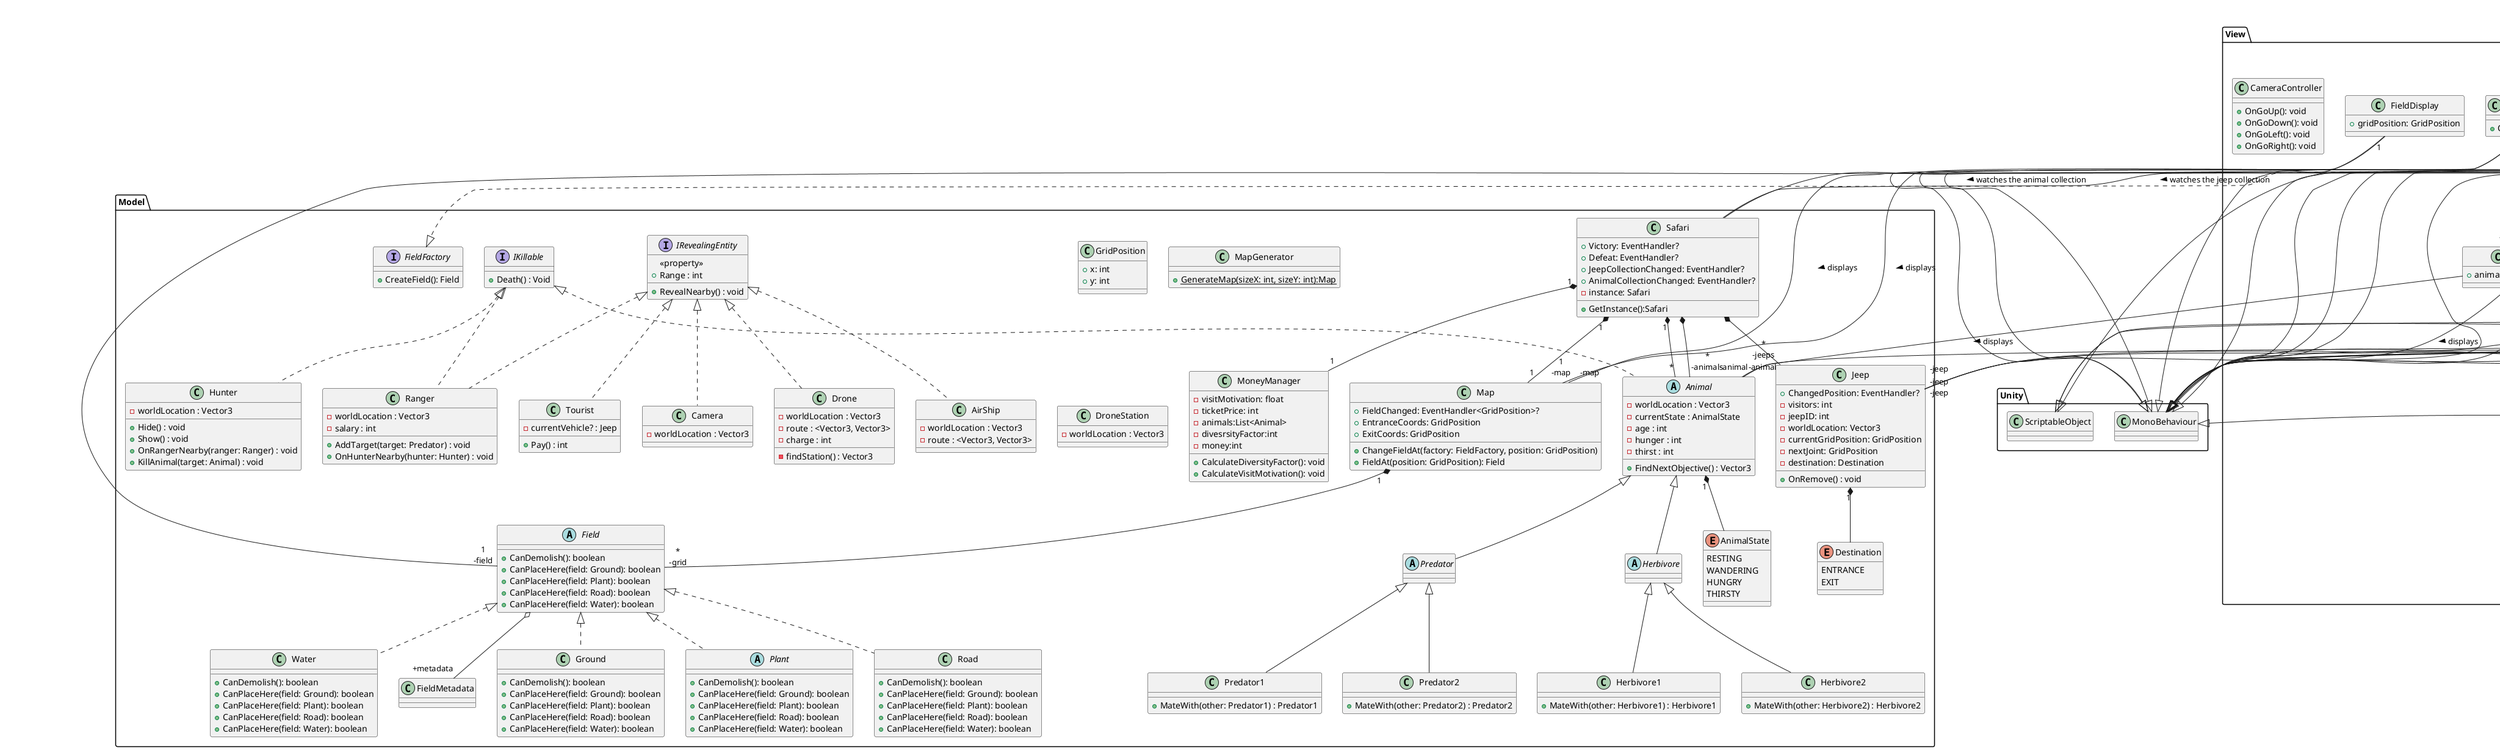 @startuml jeep

namespace Model{

class Jeep{
 +ChangedPosition: EventHandler?
 -visitors: int
 -jeepID: int
 -worldLocation: Vector3
  /' for a* representation for the pathfinding '/
 -currentGridPosition: GridPosition
 -nextJoint: GridPosition
 -destination: Destination

 +OnRemove() : void
}

enum Destination{
    ENTRANCE
    EXIT
}

Jeep "1" *-- Destination

class Map{
    +FieldChanged: EventHandler<GridPosition>?
    +EntranceCoords: GridPosition
    +ExitCoords: GridPosition
    +ChangeFieldAt(factory: FieldFactory, position: GridPosition)
    +FieldAt(position: GridPosition): Field
}

class GridPosition{
    +x: int
    +y: int
}

abstract class Field{
    +CanDemolish(): boolean
    +CanPlaceHere(field: Ground): boolean
    +CanPlaceHere(field: Plant): boolean
    +CanPlaceHere(field: Road): boolean
    +CanPlaceHere(field: Water): boolean

}

class Ground{
    +CanDemolish(): boolean
    +CanPlaceHere(field: Ground): boolean
    +CanPlaceHere(field: Plant): boolean
    +CanPlaceHere(field: Road): boolean
    +CanPlaceHere(field: Water): boolean

}

abstract class Plant{
    +CanDemolish(): boolean
    +CanPlaceHere(field: Ground): boolean
    +CanPlaceHere(field: Plant): boolean
    +CanPlaceHere(field: Road): boolean
    +CanPlaceHere(field: Water): boolean

}

class Road{
    +CanDemolish(): boolean
    +CanPlaceHere(field: Ground): boolean
    +CanPlaceHere(field: Plant): boolean
    +CanPlaceHere(field: Road): boolean
    +CanPlaceHere(field: Water): boolean

}

class Water{
    +CanDemolish(): boolean
    +CanPlaceHere(field: Ground): boolean
    +CanPlaceHere(field: Plant): boolean
    +CanPlaceHere(field: Road): boolean
    +CanPlaceHere(field: Water): boolean
}

Map "1" *-- "*\n-grid" Field
Field <|.. Ground
Field <|.. Plant
Field <|.. Road
Field <|.. Water
Field  o-- "+metadata" FieldMetadata


interface FieldFactory{
    +CreateField(): Field
}

class MapGenerator{
    +{static} GenerateMap(sizeX: int, sizeY: int):Map
}


class MoneyManager{
  -visitMotivation: float 
  -ticketPrice: int 
  -animals:List<Animal>
  -divesrsityFactor:int
  -money:int
  
  
/' visitMotivation is derived from 
ticketprice and divesrsity and overall number of animals '/
 +CalculateDiversityFactor(): void
 +CalculateVisitMotivation(): void
 

}


interface IRevealingEntity{
    <<property>>
    + Range : int
    
    + RevealNearby() : void
}

interface IKillable{
    + Death() : Void
}

class Ranger{
    - worldLocation : Vector3
    - salary : int
    + AddTarget(target: Predator) : void
    + OnHunterNearby(hunter: Hunter) : void
}

class Hunter{
    - worldLocation : Vector3
    + Hide() : void
    + Show() : void
    + OnRangerNearby(ranger: Ranger) : void
    + KillAnimal(target: Animal) : void
}

class Camera{
    - worldLocation : Vector3
}
class Drone{
    - worldLocation : Vector3
    - route : <Vector3, Vector3>
    - charge : int
    - findStation() : Vector3
}
class DroneStation{
    - worldLocation : Vector3
}
class AirShip{
    - worldLocation : Vector3
    - route : <Vector3, Vector3>
}

class Tourist{
    - currentVehicle? : Jeep
    + Pay() : int
}


IRevealingEntity <|.. Ranger
IRevealingEntity <|.. Camera
IRevealingEntity <|.. Drone
IRevealingEntity <|.. AirShip
IRevealingEntity <|.. Tourist

enum AnimalState{
    RESTING
    WANDERING
    HUNGRY
    THIRSTY
}

abstract class Animal{
    - worldLocation : Vector3
    - currentState : AnimalState
    - age : int
    - hunger : int
    - thirst : int
    + FindNextObjective() : Vector3
}

Animal "1" *-- AnimalState

abstract class Predator extends Animal{

}
class Predator1 extends Predator{
    + MateWith(other: Predator1) : Predator1
}
class Predator2 extends Predator{
    + MateWith(other: Predator2) : Predator2
}
abstract class Herbivore extends Animal{

}
class Herbivore1 extends Herbivore{
    + MateWith(other: Herbivore1) : Herbivore1
}
class Herbivore2 extends Herbivore{
    + MateWith(other: Herbivore2) : Herbivore2
}



Safari "1" *-- "*" Animal

IKillable <|.. Hunter
IKillable <|.. Ranger
IKillable <|.. Animal

class Safari{
    +Victory: EventHandler?
    +Defeat: EventHandler?
    +JeepCollectionChanged: EventHandler?
    +AnimalCollectionChanged: EventHandler?
    -instance: Safari
    +GetInstance():Safari

}

Safari "1" *-- "1" Map
Safari  *-- "*\n-animals" Animal
Safari  *-- "*\n-jeeps" Jeep
Safari "1" *-- "1" MoneyManager
}
namespace View{
class AnimalShopUIController{
    +OnSellClick():void
    +OnClose():void
    +Open():void
}

class AnimalShopListingController{
    -notEnoughMoney: boolean
    +Selected: UnityEvent
    +OnClick(): void
    +SetNotEnoughMoneyState(s: boolean): void
}
}
class View.GhostAnimalDisplay{
    +animalPrefabs: GameObject[]
}

namespace View{
abstract class AnimalShopItem{
    +icon: GameObject
}

class AnimalMetadata{
    +cost: int
    +sellsFor: int
}
}

class Unity.MonoBehaviour{}
class Unity.ScriptableObject{}

AnimalShopItem --|> ScriptableObject
AnimalShopUIController --|> MonoBehaviour
AnimalShopListingController --|> MonoBehaviour
GhostAnimalDisplay  --|> MonoBehaviour
AnimalShopUIController  o-- "1\n+shopItems" AnimalShopItem

AnimalShopUIController *-- "*" AnimalShopListingController : creates >

AnimalShopListingController -- "shopItem" AnimalShopItem : displays >

GhostAnimalDisplay -- "-animal" Animal: displays >

AnimalShopItem o-- AnimalMetadata

AnimalShopUIController *-- GhostAnimalDisplay : displays >

class View.AnimalDisplay{
    +animalPrefabs: GameObject[]
}

AnimalDisplay --|> MonoBehaviour
AnimalDisplay -- "-animal" Animal: displays >

namespace View{
class AnimalCollectionController{

}

MonoBehaviour <|-- AnimalDisplay
AnimalDisplay -- "-jeep" Jeep: displays >

AnimalCollectionController *-- "-displayers" AnimalDisplay: manages lifecycle >

AnimalCollectionController -- Safari: watches the animal collection > 


class SecurityShopUIController{
    + OpenAnimalShop() : void
    + OpenBuildMenu() : void
}

class SecurityShopListingController{
    -notEnoughMoney: boolean
    +Selected: UnityEvent
    +OnClick(): void
    +SetNotEnoughMoneyState(s: boolean): void
}

abstract class SecurityShopItem{
    + icon : GameObject
}

class SecurityItemMetadata{
    +cost: int
}

SecurityShopItem --|> ScriptableObject
SecurityShopUIController --|> MonoBehaviour
SecurityShopListingController --|> MonoBehaviour

SecurityShopUIController  o-- "1\n+shopItems" SecurityShopItem

SecurityShopUIController *-- "*" SecurityShopListingController : creates >

SecurityShopListingController -- "shopItem" SecurityShopItem : displays >


SecurityShopItem o-- SecurityItemMetadata

class BuildingUIController{
    +OnDemolishClick():void
    +OnClose():void
    +Open():void
}

class ShopListingController{
    -notEnoughMoney: boolean
    +Selected: UnityEvent
    +OnClick(): void
    +SetNotEnoughMoneyState(s: boolean): void
}

class BuilderGridController{
    +IsOpened:bool
    +Open()
    +Close()
}

class BuilderCell{
    -isHovered: bool
    -isForbidden: bool
    +OnClick()
    +OnHover()
    +SetForbiddenState(forbidden:bool)
}

BuilderGridController "controller" *-- "*\n-cells" BuilderCell : creates >

BuildingUIController  o-- "1\n-grid" BuilderGridController

BuildingUIController  o-left-- "1\n+shopItems" BuildingShopItem

BuildingUIController *-- "*" ShopListingController : creates >

ShopListingController -- "shopItem" BuildingShopItem : displays >
abstract class BuildingShopItem{
    +icon: GameObject
}

class FieldMetadata{
    +cost:int
    +refundAmount: int
}

BuildingShopItem --|> ScriptableObject
BuildingUIController --|> MonoBehaviour
BuilderGridController --|> MonoBehaviour
ShopListingController --|> MonoBehaviour
BuilderCell --|> MonoBehaviour
BuildingShopItem ..|> FieldFactory
BuildingShopItem o-- FieldMetadata

class GameSpeedUIController{
    +OnSlowClick()
    +OnMediumClick()
    +OnFastClick()
    }

    MonoBehaviour <|-- GameSpeedUIController

class JeepShopUIController{
    +OnSellClick():void
    +OnBuyClick():void
    +OnClose():void
    +Open():void
}
}
class View.GhostJeepDisplay{
    +jeepPrefabs: GameObject[]
}

JeepShopUIController --|> MonoBehaviour
GhostJeepDisplay --|> MonoBehaviour
GhostJeepDisplay -- "-jeep" Jeep: displays >
JeepShopUIController *-- GhostJeepDisplay : displays >

class View.JeepCollectionController{

}

class View.JeepDisplay{
    +jeepPrefab: GameObject
}

MonoBehaviour <|-- JeepDisplay
JeepDisplay -- "-jeep" Jeep: displays >

JeepCollectionController *-- "-displayers" JeepDisplay: manages lifecycle >

JeepCollectionController -- Safari: watches the jeep collection > 

class View.UI.MainMenuUIController{
    +OnStartGameClick()
    +OnDifficulyEasyClick()
    +OnDifficultyMediumClick()
    +OnDifficultyHardClick()
}

    MonoBehaviour <|-- MainMenuUIController 

namespace View{
class MapDisplay{
    +fieldPrefabs: GameObject[]
}

class FieldDisplay{
    +gridPosition: GridPosition
}
}
MonoBehaviour <|-- FieldDisplay

FieldDisplay "1" -- "1\n-field" Field

MonoBehaviour <|-- MapDisplay

MapDisplay "1" -- "1\n-map" Map: displays >

namespace View{
class MinimapUIController{
    +OnClick(): void

}

class CameraController{
    +OnGoUp(): void
    +OnGoDown(): void
    +OnGoLeft(): void
    +OnGoRight(): void
    
}
}

MinimapUIController --|> MonoBehaviour
MinimapUIController -- "-map" Map: displays >
@enduml